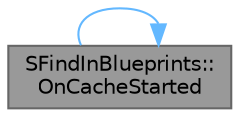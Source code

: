 digraph "SFindInBlueprints::OnCacheStarted"
{
 // INTERACTIVE_SVG=YES
 // LATEX_PDF_SIZE
  bgcolor="transparent";
  edge [fontname=Helvetica,fontsize=10,labelfontname=Helvetica,labelfontsize=10];
  node [fontname=Helvetica,fontsize=10,shape=box,height=0.2,width=0.4];
  rankdir="LR";
  Node1 [id="Node000001",label="SFindInBlueprints::\lOnCacheStarted",height=0.2,width=0.4,color="gray40", fillcolor="grey60", style="filled", fontcolor="black",tooltip="Called when caching Blueprints is started."];
  Node1 -> Node1 [id="edge1_Node000001_Node000001",color="steelblue1",style="solid",tooltip=" "];
}
